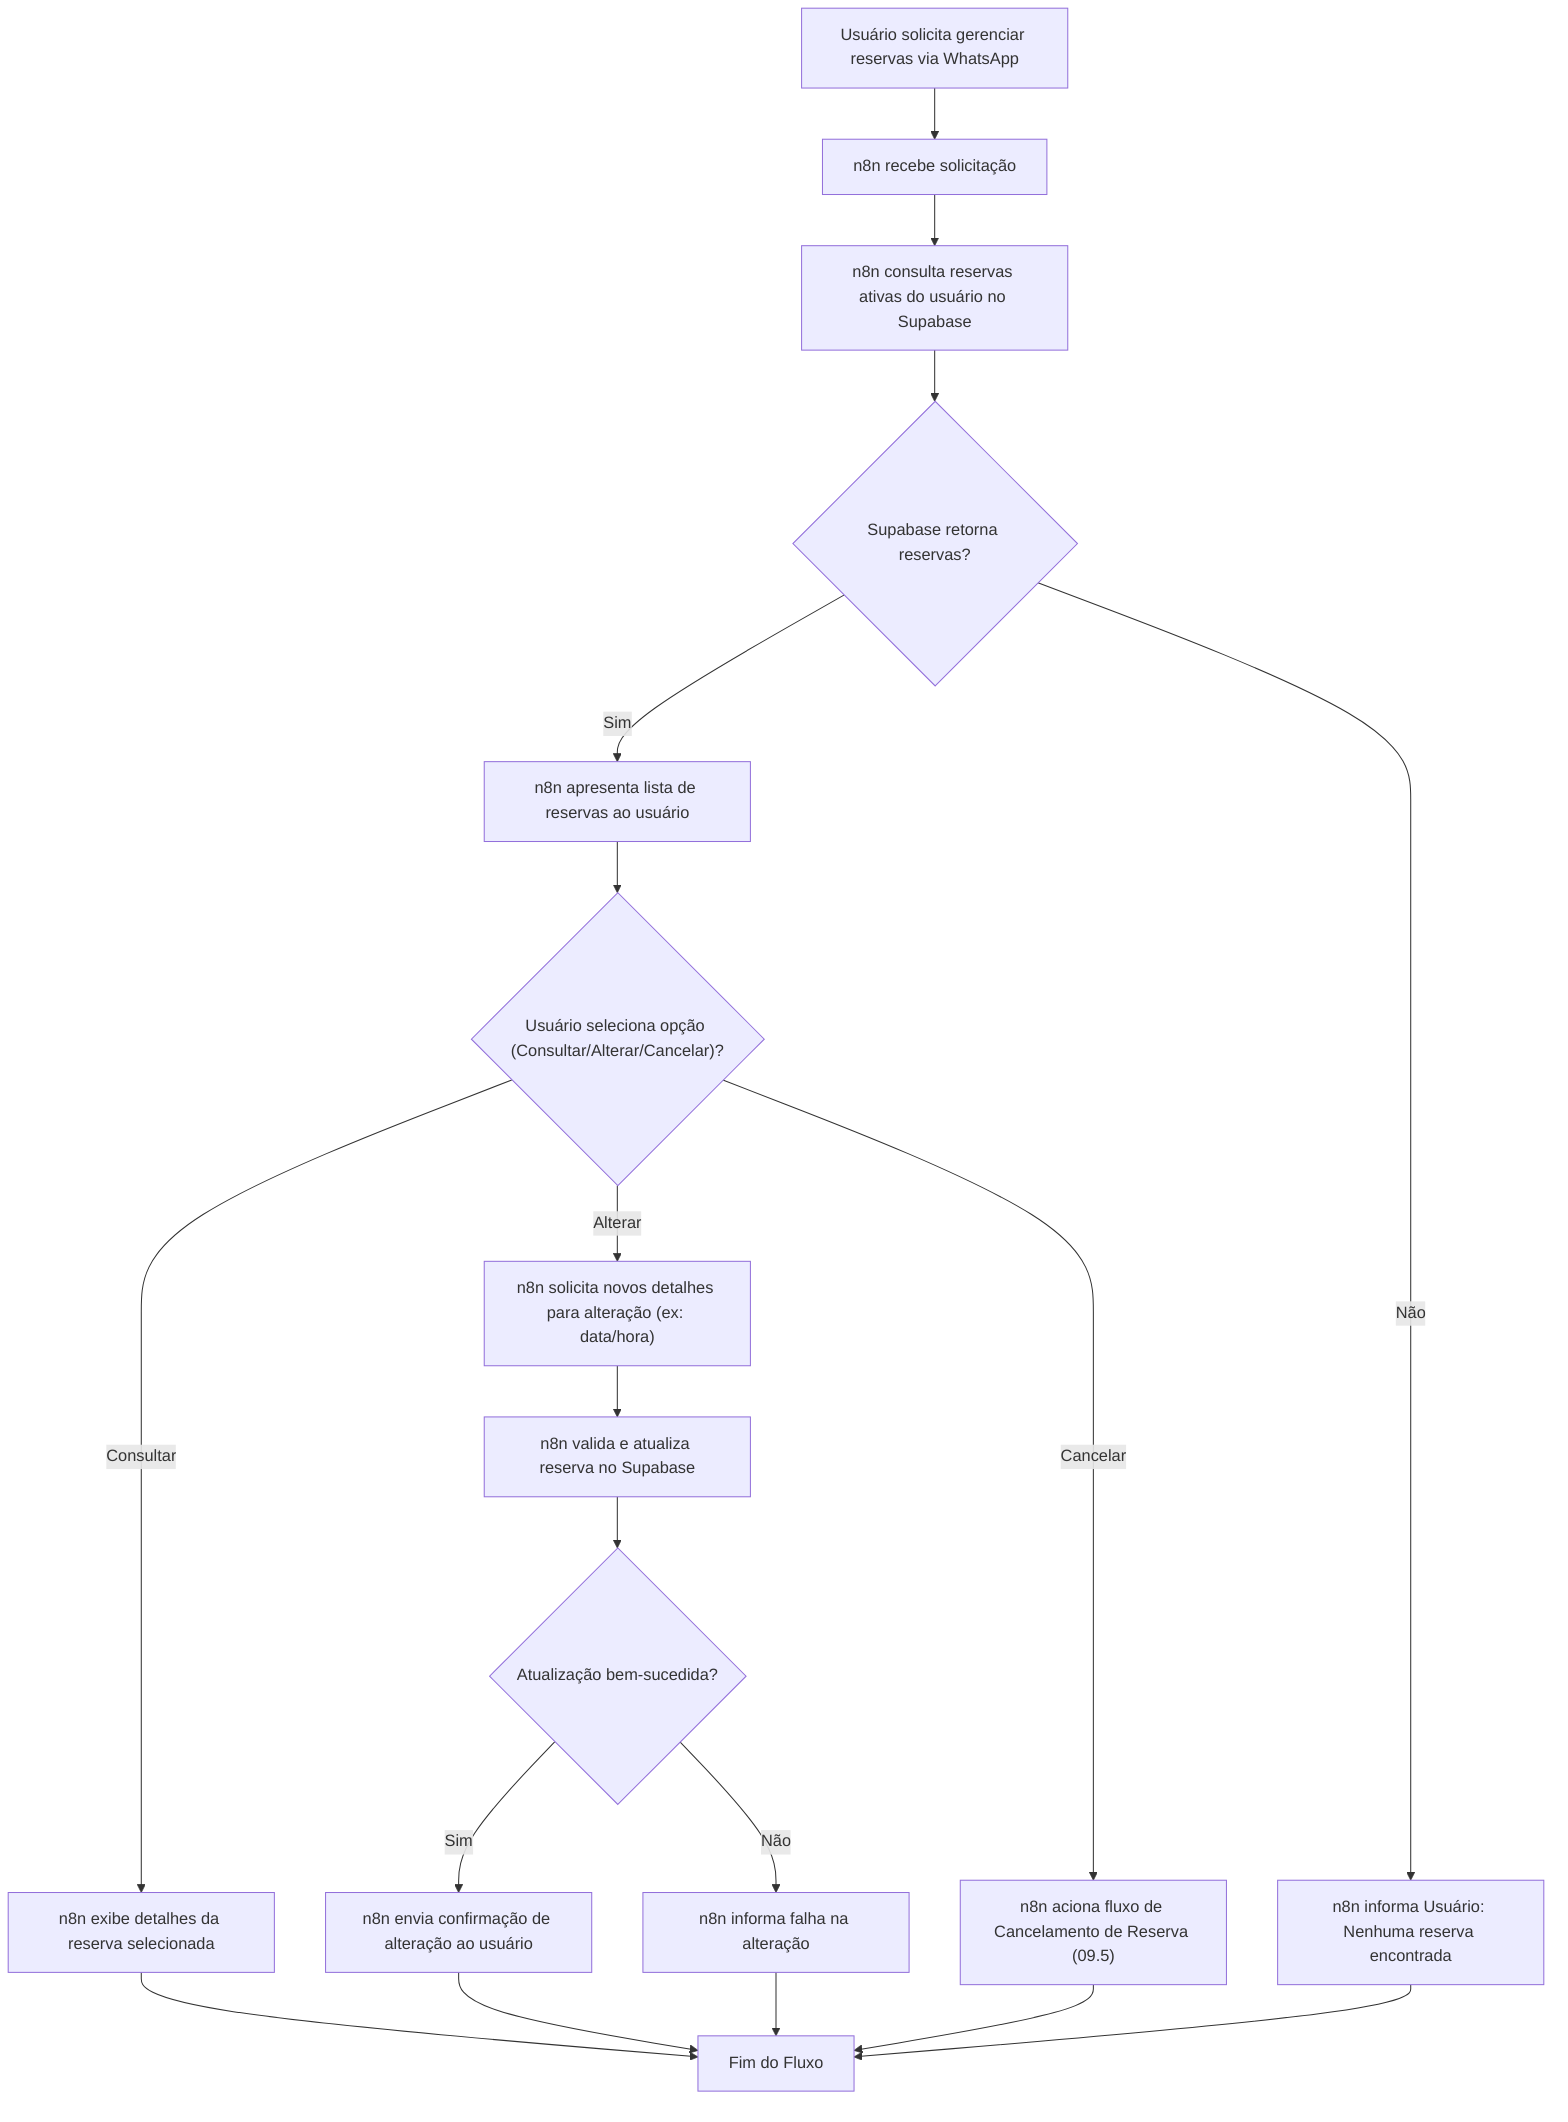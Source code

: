 graph TD
    A["Usuário solicita gerenciar reservas via WhatsApp"] --> B["n8n recebe solicitação"]
    B --> C["n8n consulta reservas ativas do usuário no Supabase"]
    C --> D{"Supabase retorna reservas?"}

    D -- Sim --> E["n8n apresenta lista de reservas ao usuário"]
    E --> F{"Usuário seleciona opção (Consultar/Alterar/Cancelar)?"}

    F -- Consultar --> G["n8n exibe detalhes da reserva selecionada"]
    G --> Z["Fim do Fluxo"]

    F -- Alterar --> H["n8n solicita novos detalhes para alteração (ex: data/hora)"]
    H --> I["n8n valida e atualiza reserva no Supabase"]
    I --> J{"Atualização bem-sucedida?"}
    J -- Sim --> K["n8n envia confirmação de alteração ao usuário"]
    K --> Z
    J -- Não --> L["n8n informa falha na alteração"]
    L --> Z

    F -- Cancelar --> M["n8n aciona fluxo de Cancelamento de Reserva (09.5)"]
    M --> Z

    D -- Não --> N["n8n informa Usuário: Nenhuma reserva encontrada"]
    N --> Z
